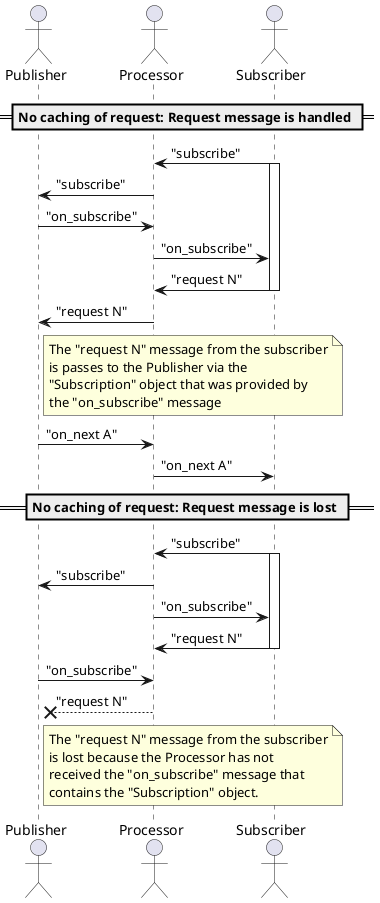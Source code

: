 @startuml processor-subscription-pattern


actor Publisher
actor Processor
actor Subscriber

== No caching of request: Request message is handled ==

Processor <- Subscriber : "subscribe"
activate Subscriber
Publisher <- Processor : "subscribe"
Publisher -> Processor : "on_subscribe"
Processor -> Subscriber : "on_subscribe"
Processor <- Subscriber : "request N"
deactivate Subscriber
Publisher <- Processor : "request N"
note right of Publisher
The "request N" message from the subscriber
is passes to the Publisher via the
"Subscription" object that was provided by
the "on_subscribe" message
end note
Publisher -> Processor : "on_next A"
Processor -> Subscriber : "on_next A"

== No caching of request: Request message is lost ==


Processor <- Subscriber : "subscribe"
activate Subscriber
Publisher <- Processor : "subscribe"
Processor -> Subscriber : "on_subscribe"
Processor <- Subscriber : "request N"
deactivate Subscriber
Publisher -> Processor : "on_subscribe"
Publisher x<-- Processor : "request N"
note right of Publisher
The "request N" message from the subscriber
is lost because the Processor has not
received the "on_subscribe" message that
contains the "Subscription" object.
end note

@enduml
